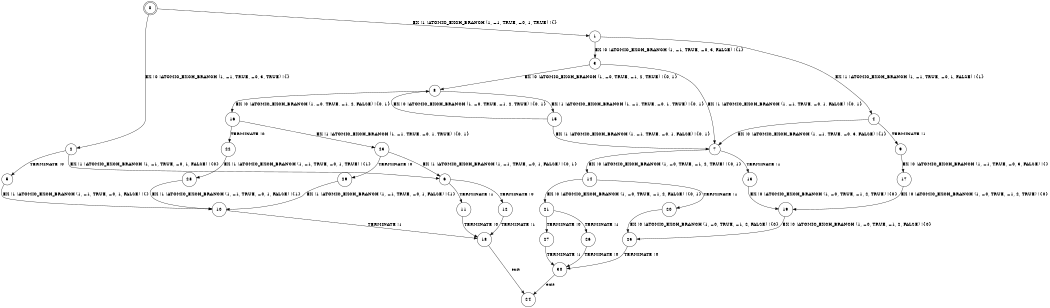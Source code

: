 digraph BCG {
size = "7, 10.5";
center = TRUE;
node [shape = circle];
0 [peripheries = 2];
0 -> 1 [label = "EX !1 !ATOMIC_EXCH_BRANCH (1, +1, TRUE, +0, 1, TRUE) !{}"];
0 -> 2 [label = "EX !0 !ATOMIC_EXCH_BRANCH (1, +1, TRUE, +0, 3, TRUE) !{}"];
1 -> 3 [label = "EX !0 !ATOMIC_EXCH_BRANCH (1, +1, TRUE, +0, 3, FALSE) !{1}"];
1 -> 4 [label = "EX !1 !ATOMIC_EXCH_BRANCH (1, +1, TRUE, +0, 1, FALSE) !{1}"];
2 -> 5 [label = "TERMINATE !0"];
2 -> 6 [label = "EX !1 !ATOMIC_EXCH_BRANCH (1, +1, TRUE, +0, 1, FALSE) !{0}"];
3 -> 7 [label = "EX !1 !ATOMIC_EXCH_BRANCH (1, +1, TRUE, +0, 1, FALSE) !{0, 1}"];
3 -> 8 [label = "EX !0 !ATOMIC_EXCH_BRANCH (1, +0, TRUE, +1, 2, TRUE) !{0, 1}"];
4 -> 9 [label = "TERMINATE !1"];
4 -> 7 [label = "EX !0 !ATOMIC_EXCH_BRANCH (1, +1, TRUE, +0, 3, FALSE) !{1}"];
5 -> 10 [label = "EX !1 !ATOMIC_EXCH_BRANCH (1, +1, TRUE, +0, 1, FALSE) !{}"];
6 -> 11 [label = "TERMINATE !1"];
6 -> 12 [label = "TERMINATE !0"];
7 -> 13 [label = "TERMINATE !1"];
7 -> 14 [label = "EX !0 !ATOMIC_EXCH_BRANCH (1, +0, TRUE, +1, 2, TRUE) !{0, 1}"];
8 -> 15 [label = "EX !1 !ATOMIC_EXCH_BRANCH (1, +1, TRUE, +0, 1, TRUE) !{0, 1}"];
8 -> 16 [label = "EX !0 !ATOMIC_EXCH_BRANCH (1, +0, TRUE, +1, 2, FALSE) !{0, 1}"];
9 -> 17 [label = "EX !0 !ATOMIC_EXCH_BRANCH (1, +1, TRUE, +0, 3, FALSE) !{}"];
10 -> 18 [label = "TERMINATE !1"];
11 -> 18 [label = "TERMINATE !0"];
12 -> 18 [label = "TERMINATE !1"];
13 -> 19 [label = "EX !0 !ATOMIC_EXCH_BRANCH (1, +0, TRUE, +1, 2, TRUE) !{0}"];
14 -> 20 [label = "TERMINATE !1"];
14 -> 21 [label = "EX !0 !ATOMIC_EXCH_BRANCH (1, +0, TRUE, +1, 2, FALSE) !{0, 1}"];
15 -> 7 [label = "EX !1 !ATOMIC_EXCH_BRANCH (1, +1, TRUE, +0, 1, FALSE) !{0, 1}"];
15 -> 8 [label = "EX !0 !ATOMIC_EXCH_BRANCH (1, +0, TRUE, +1, 2, TRUE) !{0, 1}"];
16 -> 22 [label = "TERMINATE !0"];
16 -> 23 [label = "EX !1 !ATOMIC_EXCH_BRANCH (1, +1, TRUE, +0, 1, TRUE) !{0, 1}"];
17 -> 19 [label = "EX !0 !ATOMIC_EXCH_BRANCH (1, +0, TRUE, +1, 2, TRUE) !{0}"];
18 -> 24 [label = "exit"];
19 -> 25 [label = "EX !0 !ATOMIC_EXCH_BRANCH (1, +0, TRUE, +1, 2, FALSE) !{0}"];
20 -> 25 [label = "EX !0 !ATOMIC_EXCH_BRANCH (1, +0, TRUE, +1, 2, FALSE) !{0}"];
21 -> 26 [label = "TERMINATE !1"];
21 -> 27 [label = "TERMINATE !0"];
22 -> 28 [label = "EX !1 !ATOMIC_EXCH_BRANCH (1, +1, TRUE, +0, 1, TRUE) !{1}"];
23 -> 29 [label = "TERMINATE !0"];
23 -> 6 [label = "EX !1 !ATOMIC_EXCH_BRANCH (1, +1, TRUE, +0, 1, FALSE) !{0, 1}"];
25 -> 30 [label = "TERMINATE !0"];
26 -> 30 [label = "TERMINATE !0"];
27 -> 30 [label = "TERMINATE !1"];
28 -> 10 [label = "EX !1 !ATOMIC_EXCH_BRANCH (1, +1, TRUE, +0, 1, FALSE) !{1}"];
29 -> 10 [label = "EX !1 !ATOMIC_EXCH_BRANCH (1, +1, TRUE, +0, 1, FALSE) !{1}"];
30 -> 24 [label = "exit"];
}
